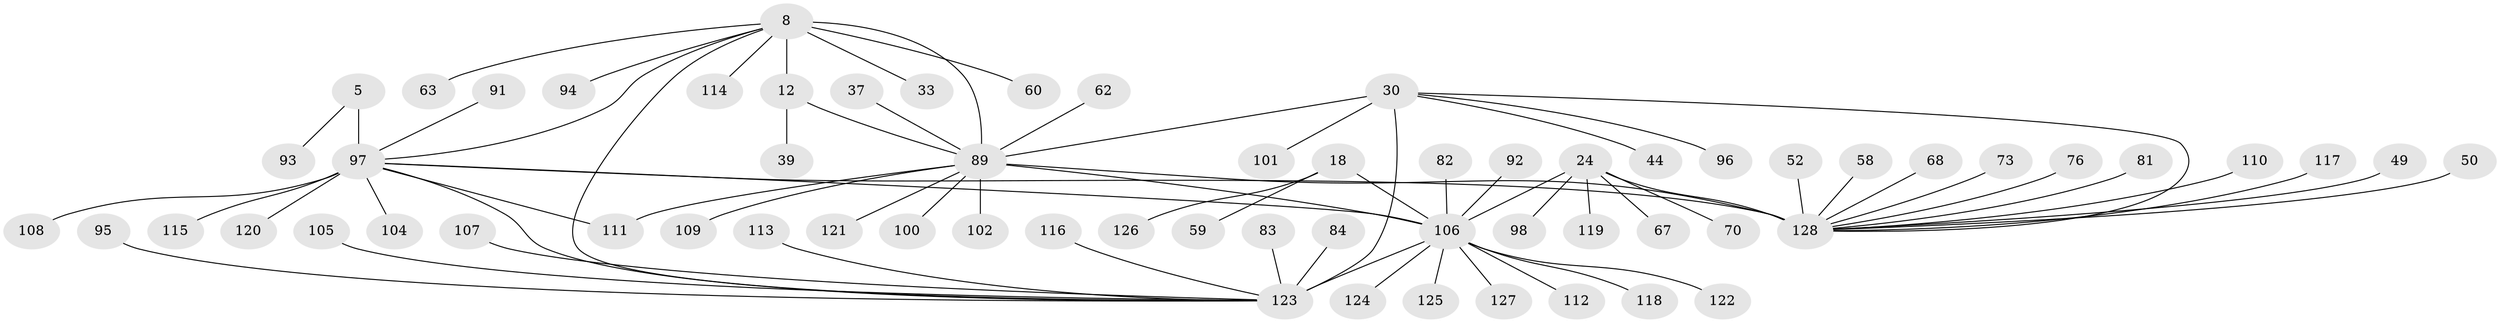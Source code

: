 // original degree distribution, {10: 0.046875, 5: 0.0234375, 6: 0.0234375, 9: 0.0390625, 7: 0.03125, 11: 0.03125, 12: 0.0078125, 8: 0.03125, 1: 0.6015625, 2: 0.1484375, 3: 0.0078125, 4: 0.0078125}
// Generated by graph-tools (version 1.1) at 2025/55/03/09/25 04:55:31]
// undirected, 64 vertices, 72 edges
graph export_dot {
graph [start="1"]
  node [color=gray90,style=filled];
  5 [super="+2"];
  8 [super="+7"];
  12 [super="+10"];
  18 [super="+14"];
  24 [super="+19+21"];
  30 [super="+29"];
  33;
  37;
  39;
  44;
  49;
  50;
  52;
  58;
  59;
  60 [super="+38"];
  62;
  63;
  67;
  68;
  70;
  73;
  76;
  81;
  82 [super="+75"];
  83;
  84;
  89 [super="+11+85"];
  91;
  92;
  93;
  94;
  95;
  96;
  97 [super="+65+79+87+88"];
  98;
  100;
  101;
  102 [super="+69"];
  104;
  105;
  106 [super="+66+77"];
  107;
  108;
  109 [super="+34"];
  110;
  111 [super="+86"];
  112;
  113;
  114;
  115;
  116;
  117;
  118;
  119 [super="+71"];
  120 [super="+53"];
  121;
  122;
  123 [super="+103+36+56+72+78"];
  124;
  125 [super="+90"];
  126;
  127 [super="+99"];
  128 [super="+23+32"];
  5 -- 93;
  5 -- 97 [weight=8];
  8 -- 12 [weight=4];
  8 -- 63;
  8 -- 33;
  8 -- 114;
  8 -- 123;
  8 -- 94;
  8 -- 60;
  8 -- 89 [weight=4];
  8 -- 97;
  12 -- 39;
  12 -- 89 [weight=4];
  18 -- 59;
  18 -- 126;
  18 -- 106 [weight=8];
  24 -- 67;
  24 -- 70;
  24 -- 98;
  24 -- 119;
  24 -- 106;
  24 -- 128 [weight=9];
  30 -- 96;
  30 -- 101;
  30 -- 44;
  30 -- 89 [weight=2];
  30 -- 123 [weight=8];
  30 -- 128;
  37 -- 89;
  49 -- 128;
  50 -- 128;
  52 -- 128;
  58 -- 128;
  62 -- 89;
  68 -- 128;
  73 -- 128;
  76 -- 128;
  81 -- 128;
  82 -- 106;
  83 -- 123;
  84 -- 123;
  89 -- 100;
  89 -- 102;
  89 -- 109;
  89 -- 111;
  89 -- 121;
  89 -- 106 [weight=2];
  89 -- 128 [weight=2];
  91 -- 97;
  92 -- 106;
  95 -- 123;
  97 -- 104;
  97 -- 108;
  97 -- 111;
  97 -- 115;
  97 -- 120;
  97 -- 106;
  97 -- 123;
  97 -- 128;
  105 -- 123;
  106 -- 112;
  106 -- 118;
  106 -- 122;
  106 -- 124;
  106 -- 125;
  106 -- 127;
  106 -- 123;
  107 -- 123;
  110 -- 128;
  113 -- 123;
  116 -- 123;
  117 -- 128;
}

